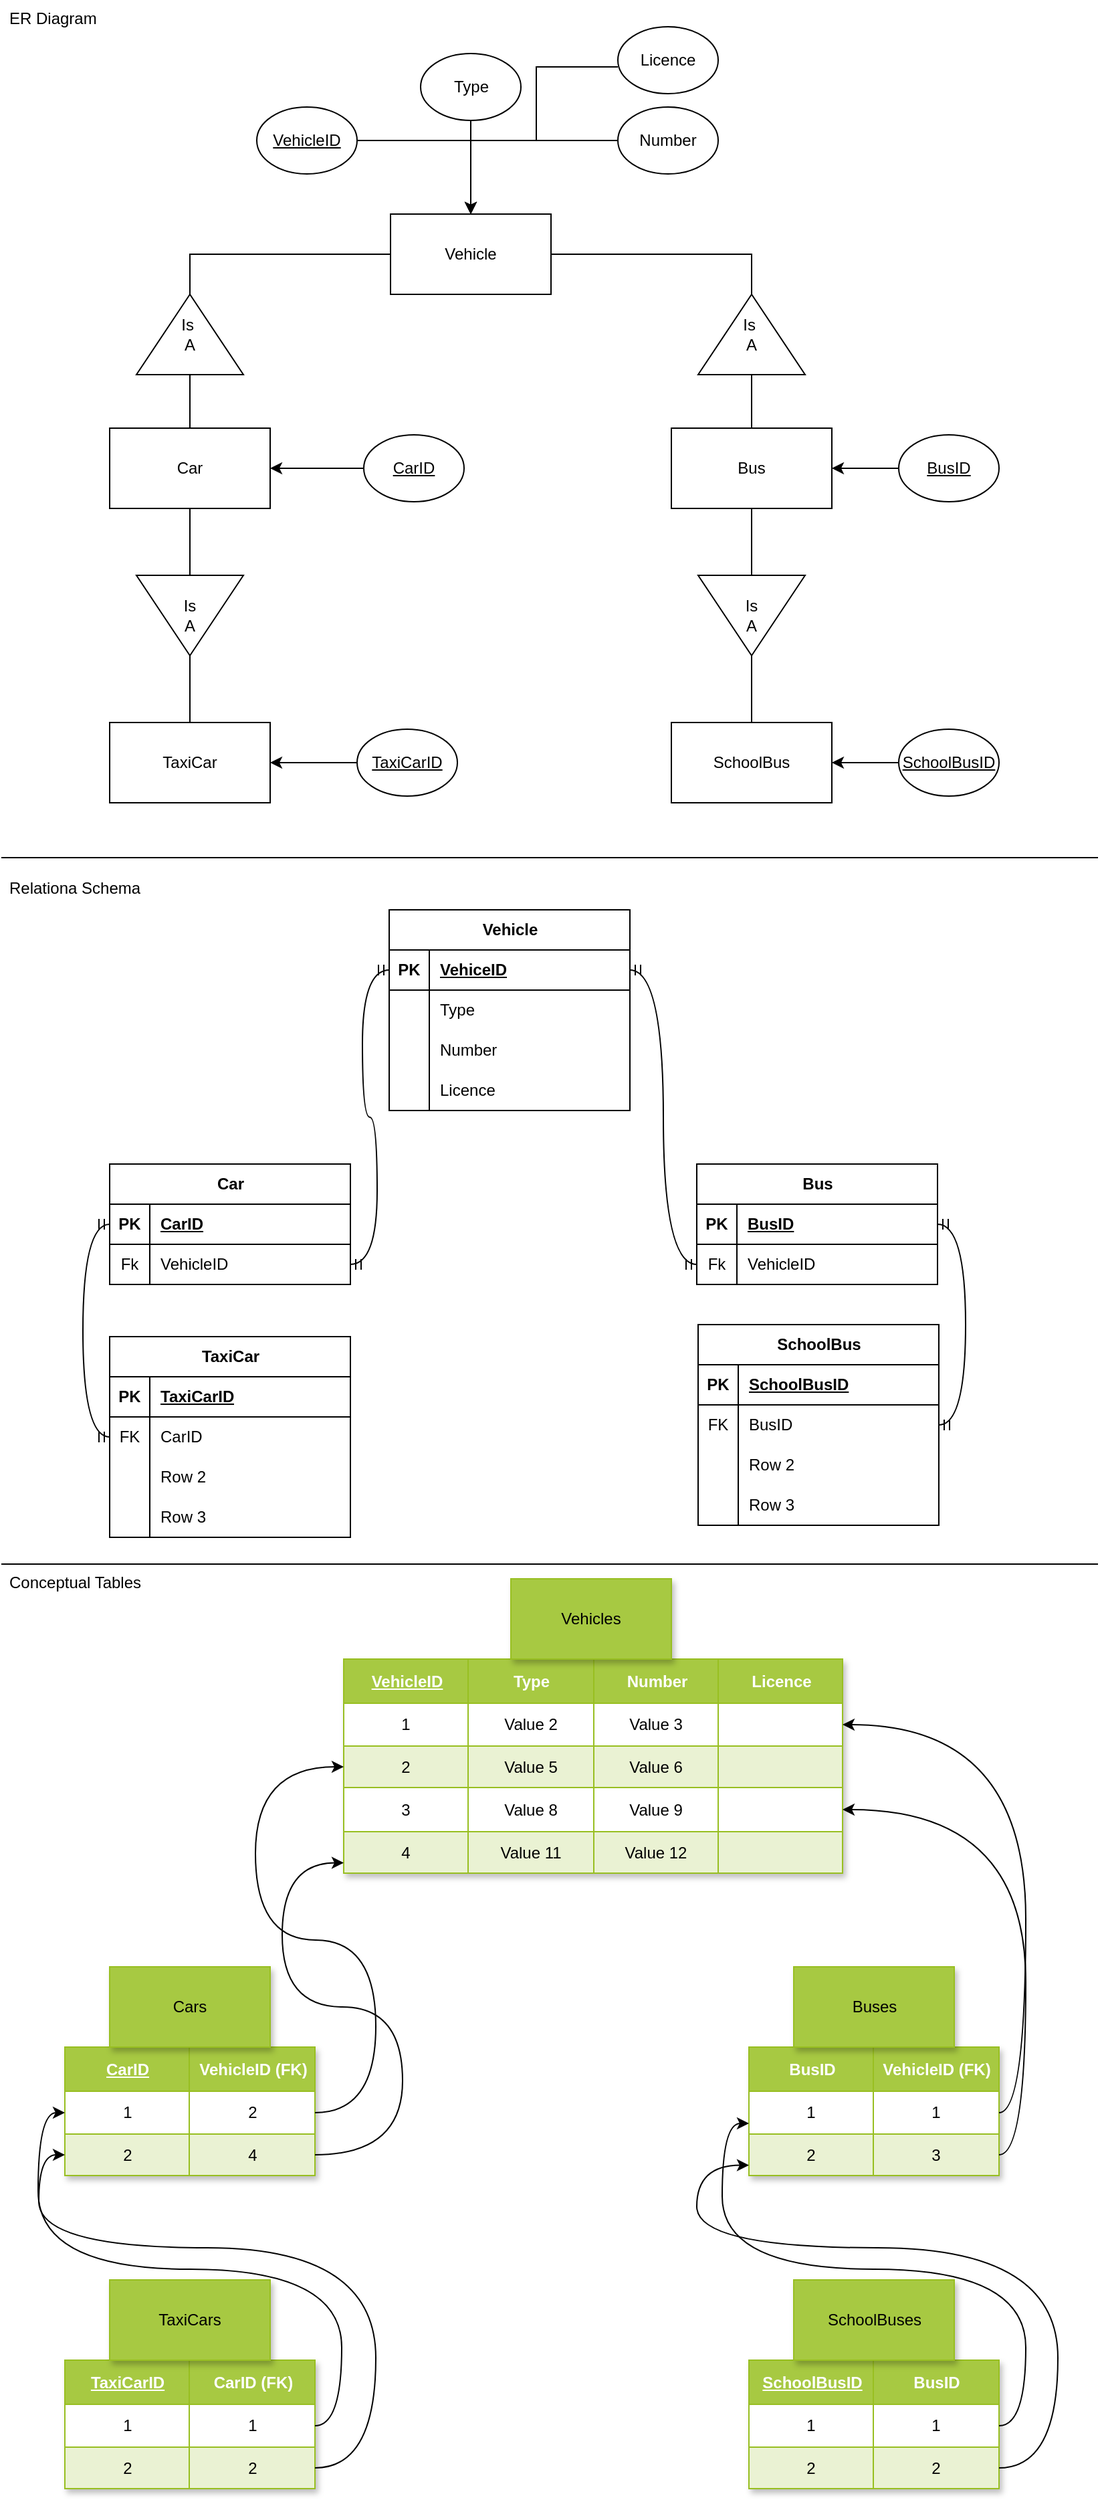 <mxfile version="24.8.0">
  <diagram name="Page-1" id="t29LPUW4Mw0HWHMckyQy">
    <mxGraphModel dx="1235" dy="671" grid="1" gridSize="10" guides="1" tooltips="1" connect="1" arrows="1" fold="1" page="1" pageScale="1" pageWidth="827" pageHeight="1169" math="0" shadow="0">
      <root>
        <mxCell id="0" />
        <mxCell id="1" parent="0" />
        <mxCell id="XnyfyDyMrzBIbEaTg-12-14" style="edgeStyle=orthogonalEdgeStyle;rounded=0;orthogonalLoop=1;jettySize=auto;html=1;entryX=1;entryY=0.5;entryDx=0;entryDy=0;endArrow=none;endFill=0;" edge="1" parent="1" source="XnyfyDyMrzBIbEaTg-12-1" target="XnyfyDyMrzBIbEaTg-12-13">
          <mxGeometry relative="1" as="geometry" />
        </mxCell>
        <mxCell id="XnyfyDyMrzBIbEaTg-12-1" value="Vehicle" style="rounded=0;whiteSpace=wrap;html=1;" vertex="1" parent="1">
          <mxGeometry x="291" y="160" width="120" height="60" as="geometry" />
        </mxCell>
        <mxCell id="XnyfyDyMrzBIbEaTg-12-28" style="edgeStyle=orthogonalEdgeStyle;rounded=0;orthogonalLoop=1;jettySize=auto;html=1;entryX=0;entryY=0.5;entryDx=0;entryDy=0;endArrow=none;endFill=0;" edge="1" parent="1" source="XnyfyDyMrzBIbEaTg-12-2" target="XnyfyDyMrzBIbEaTg-12-26">
          <mxGeometry relative="1" as="geometry" />
        </mxCell>
        <mxCell id="XnyfyDyMrzBIbEaTg-12-2" value="Car" style="rounded=0;whiteSpace=wrap;html=1;" vertex="1" parent="1">
          <mxGeometry x="81" y="320" width="120" height="60" as="geometry" />
        </mxCell>
        <mxCell id="XnyfyDyMrzBIbEaTg-12-30" style="edgeStyle=orthogonalEdgeStyle;rounded=0;orthogonalLoop=1;jettySize=auto;html=1;entryX=0;entryY=0.5;entryDx=0;entryDy=0;endArrow=none;endFill=0;" edge="1" parent="1" source="XnyfyDyMrzBIbEaTg-12-3" target="XnyfyDyMrzBIbEaTg-12-27">
          <mxGeometry relative="1" as="geometry" />
        </mxCell>
        <mxCell id="XnyfyDyMrzBIbEaTg-12-3" value="Bus" style="rounded=0;whiteSpace=wrap;html=1;" vertex="1" parent="1">
          <mxGeometry x="501" y="320" width="120" height="60" as="geometry" />
        </mxCell>
        <mxCell id="XnyfyDyMrzBIbEaTg-12-7" style="edgeStyle=orthogonalEdgeStyle;rounded=0;orthogonalLoop=1;jettySize=auto;html=1;" edge="1" parent="1" source="XnyfyDyMrzBIbEaTg-12-4">
          <mxGeometry relative="1" as="geometry">
            <mxPoint x="351" y="160" as="targetPoint" />
          </mxGeometry>
        </mxCell>
        <mxCell id="XnyfyDyMrzBIbEaTg-12-4" value="Type" style="ellipse;whiteSpace=wrap;html=1;" vertex="1" parent="1">
          <mxGeometry x="313.5" y="40" width="75" height="50" as="geometry" />
        </mxCell>
        <mxCell id="XnyfyDyMrzBIbEaTg-12-6" style="edgeStyle=orthogonalEdgeStyle;rounded=0;orthogonalLoop=1;jettySize=auto;html=1;" edge="1" parent="1" source="XnyfyDyMrzBIbEaTg-12-5" target="XnyfyDyMrzBIbEaTg-12-1">
          <mxGeometry relative="1" as="geometry" />
        </mxCell>
        <mxCell id="XnyfyDyMrzBIbEaTg-12-5" value="Number" style="ellipse;whiteSpace=wrap;html=1;" vertex="1" parent="1">
          <mxGeometry x="461" y="80" width="75" height="50" as="geometry" />
        </mxCell>
        <mxCell id="XnyfyDyMrzBIbEaTg-12-10" style="edgeStyle=orthogonalEdgeStyle;rounded=0;orthogonalLoop=1;jettySize=auto;html=1;entryX=0;entryY=0.5;entryDx=0;entryDy=0;exitX=1;exitY=0.5;exitDx=0;exitDy=0;endArrow=none;endFill=0;" edge="1" parent="1" source="XnyfyDyMrzBIbEaTg-12-8" target="XnyfyDyMrzBIbEaTg-12-1">
          <mxGeometry relative="1" as="geometry" />
        </mxCell>
        <mxCell id="XnyfyDyMrzBIbEaTg-12-11" style="edgeStyle=orthogonalEdgeStyle;rounded=0;orthogonalLoop=1;jettySize=auto;html=1;entryX=0.5;entryY=0;entryDx=0;entryDy=0;endArrow=none;endFill=0;" edge="1" parent="1" source="XnyfyDyMrzBIbEaTg-12-8" target="XnyfyDyMrzBIbEaTg-12-2">
          <mxGeometry relative="1" as="geometry" />
        </mxCell>
        <mxCell id="XnyfyDyMrzBIbEaTg-12-8" value="Is&amp;nbsp;&lt;div&gt;A&lt;/div&gt;" style="triangle;whiteSpace=wrap;html=1;direction=north;" vertex="1" parent="1">
          <mxGeometry x="101" y="220" width="80" height="60" as="geometry" />
        </mxCell>
        <mxCell id="XnyfyDyMrzBIbEaTg-12-15" style="edgeStyle=orthogonalEdgeStyle;rounded=0;orthogonalLoop=1;jettySize=auto;html=1;endArrow=none;endFill=0;" edge="1" parent="1" source="XnyfyDyMrzBIbEaTg-12-13" target="XnyfyDyMrzBIbEaTg-12-3">
          <mxGeometry relative="1" as="geometry" />
        </mxCell>
        <mxCell id="XnyfyDyMrzBIbEaTg-12-13" value="Is&amp;nbsp;&lt;div&gt;A&lt;/div&gt;" style="triangle;whiteSpace=wrap;html=1;direction=north;" vertex="1" parent="1">
          <mxGeometry x="521" y="220" width="80" height="60" as="geometry" />
        </mxCell>
        <mxCell id="XnyfyDyMrzBIbEaTg-12-19" style="edgeStyle=orthogonalEdgeStyle;rounded=0;orthogonalLoop=1;jettySize=auto;html=1;entryX=1;entryY=0.5;entryDx=0;entryDy=0;" edge="1" parent="1" source="XnyfyDyMrzBIbEaTg-12-16" target="XnyfyDyMrzBIbEaTg-12-3">
          <mxGeometry relative="1" as="geometry" />
        </mxCell>
        <mxCell id="XnyfyDyMrzBIbEaTg-12-16" value="BusID" style="ellipse;whiteSpace=wrap;html=1;fontStyle=4" vertex="1" parent="1">
          <mxGeometry x="671" y="325" width="75" height="50" as="geometry" />
        </mxCell>
        <mxCell id="XnyfyDyMrzBIbEaTg-12-18" style="edgeStyle=orthogonalEdgeStyle;rounded=0;orthogonalLoop=1;jettySize=auto;html=1;entryX=0.5;entryY=0;entryDx=0;entryDy=0;" edge="1" parent="1" source="XnyfyDyMrzBIbEaTg-12-17" target="XnyfyDyMrzBIbEaTg-12-1">
          <mxGeometry relative="1" as="geometry" />
        </mxCell>
        <mxCell id="XnyfyDyMrzBIbEaTg-12-17" value="VehicleID" style="ellipse;whiteSpace=wrap;html=1;fontStyle=4" vertex="1" parent="1">
          <mxGeometry x="191" y="80" width="75" height="50" as="geometry" />
        </mxCell>
        <mxCell id="XnyfyDyMrzBIbEaTg-12-21" style="edgeStyle=orthogonalEdgeStyle;rounded=0;orthogonalLoop=1;jettySize=auto;html=1;" edge="1" parent="1" source="XnyfyDyMrzBIbEaTg-12-20" target="XnyfyDyMrzBIbEaTg-12-2">
          <mxGeometry relative="1" as="geometry" />
        </mxCell>
        <mxCell id="XnyfyDyMrzBIbEaTg-12-20" value="CarID" style="ellipse;whiteSpace=wrap;html=1;fontStyle=4" vertex="1" parent="1">
          <mxGeometry x="271" y="325" width="75" height="50" as="geometry" />
        </mxCell>
        <mxCell id="XnyfyDyMrzBIbEaTg-12-23" value="TaxiCar" style="rounded=0;whiteSpace=wrap;html=1;" vertex="1" parent="1">
          <mxGeometry x="81" y="540" width="120" height="60" as="geometry" />
        </mxCell>
        <mxCell id="XnyfyDyMrzBIbEaTg-12-25" value="SchoolBus" style="rounded=0;whiteSpace=wrap;html=1;" vertex="1" parent="1">
          <mxGeometry x="501" y="540" width="120" height="60" as="geometry" />
        </mxCell>
        <mxCell id="XnyfyDyMrzBIbEaTg-12-29" style="edgeStyle=orthogonalEdgeStyle;rounded=0;orthogonalLoop=1;jettySize=auto;html=1;entryX=0.5;entryY=0;entryDx=0;entryDy=0;endArrow=none;endFill=0;" edge="1" parent="1" source="XnyfyDyMrzBIbEaTg-12-26" target="XnyfyDyMrzBIbEaTg-12-23">
          <mxGeometry relative="1" as="geometry" />
        </mxCell>
        <mxCell id="XnyfyDyMrzBIbEaTg-12-26" value="Is&lt;div&gt;A&lt;/div&gt;" style="triangle;whiteSpace=wrap;html=1;direction=south;" vertex="1" parent="1">
          <mxGeometry x="101" y="430" width="80" height="60" as="geometry" />
        </mxCell>
        <mxCell id="XnyfyDyMrzBIbEaTg-12-31" style="edgeStyle=orthogonalEdgeStyle;rounded=0;orthogonalLoop=1;jettySize=auto;html=1;entryX=0.5;entryY=0;entryDx=0;entryDy=0;endArrow=none;endFill=0;" edge="1" parent="1" source="XnyfyDyMrzBIbEaTg-12-27" target="XnyfyDyMrzBIbEaTg-12-25">
          <mxGeometry relative="1" as="geometry" />
        </mxCell>
        <mxCell id="XnyfyDyMrzBIbEaTg-12-27" value="Is&lt;div&gt;A&lt;/div&gt;" style="triangle;whiteSpace=wrap;html=1;direction=south;" vertex="1" parent="1">
          <mxGeometry x="521" y="430" width="80" height="60" as="geometry" />
        </mxCell>
        <mxCell id="XnyfyDyMrzBIbEaTg-12-34" style="edgeStyle=orthogonalEdgeStyle;rounded=0;orthogonalLoop=1;jettySize=auto;html=1;" edge="1" parent="1" source="XnyfyDyMrzBIbEaTg-12-32" target="XnyfyDyMrzBIbEaTg-12-23">
          <mxGeometry relative="1" as="geometry" />
        </mxCell>
        <mxCell id="XnyfyDyMrzBIbEaTg-12-32" value="TaxiCarID" style="ellipse;whiteSpace=wrap;html=1;fontStyle=4" vertex="1" parent="1">
          <mxGeometry x="266" y="545" width="75" height="50" as="geometry" />
        </mxCell>
        <mxCell id="XnyfyDyMrzBIbEaTg-12-35" style="edgeStyle=orthogonalEdgeStyle;rounded=0;orthogonalLoop=1;jettySize=auto;html=1;entryX=1;entryY=0.5;entryDx=0;entryDy=0;" edge="1" parent="1" source="XnyfyDyMrzBIbEaTg-12-33" target="XnyfyDyMrzBIbEaTg-12-25">
          <mxGeometry relative="1" as="geometry" />
        </mxCell>
        <mxCell id="XnyfyDyMrzBIbEaTg-12-33" value="SchoolBusID" style="ellipse;whiteSpace=wrap;html=1;fontStyle=4" vertex="1" parent="1">
          <mxGeometry x="671" y="545" width="75" height="50" as="geometry" />
        </mxCell>
        <mxCell id="XnyfyDyMrzBIbEaTg-12-36" value="Vehicle" style="shape=table;startSize=30;container=1;collapsible=1;childLayout=tableLayout;fixedRows=1;rowLines=0;fontStyle=1;align=center;resizeLast=1;html=1;" vertex="1" parent="1">
          <mxGeometry x="290" y="680" width="180" height="150" as="geometry" />
        </mxCell>
        <mxCell id="XnyfyDyMrzBIbEaTg-12-37" value="" style="shape=tableRow;horizontal=0;startSize=0;swimlaneHead=0;swimlaneBody=0;fillColor=none;collapsible=0;dropTarget=0;points=[[0,0.5],[1,0.5]];portConstraint=eastwest;top=0;left=0;right=0;bottom=1;" vertex="1" parent="XnyfyDyMrzBIbEaTg-12-36">
          <mxGeometry y="30" width="180" height="30" as="geometry" />
        </mxCell>
        <mxCell id="XnyfyDyMrzBIbEaTg-12-38" value="PK" style="shape=partialRectangle;connectable=0;fillColor=none;top=0;left=0;bottom=0;right=0;fontStyle=1;overflow=hidden;whiteSpace=wrap;html=1;" vertex="1" parent="XnyfyDyMrzBIbEaTg-12-37">
          <mxGeometry width="30" height="30" as="geometry">
            <mxRectangle width="30" height="30" as="alternateBounds" />
          </mxGeometry>
        </mxCell>
        <mxCell id="XnyfyDyMrzBIbEaTg-12-39" value="VehiceID" style="shape=partialRectangle;connectable=0;fillColor=none;top=0;left=0;bottom=0;right=0;align=left;spacingLeft=6;fontStyle=5;overflow=hidden;whiteSpace=wrap;html=1;" vertex="1" parent="XnyfyDyMrzBIbEaTg-12-37">
          <mxGeometry x="30" width="150" height="30" as="geometry">
            <mxRectangle width="150" height="30" as="alternateBounds" />
          </mxGeometry>
        </mxCell>
        <mxCell id="XnyfyDyMrzBIbEaTg-12-40" value="" style="shape=tableRow;horizontal=0;startSize=0;swimlaneHead=0;swimlaneBody=0;fillColor=none;collapsible=0;dropTarget=0;points=[[0,0.5],[1,0.5]];portConstraint=eastwest;top=0;left=0;right=0;bottom=0;" vertex="1" parent="XnyfyDyMrzBIbEaTg-12-36">
          <mxGeometry y="60" width="180" height="30" as="geometry" />
        </mxCell>
        <mxCell id="XnyfyDyMrzBIbEaTg-12-41" value="" style="shape=partialRectangle;connectable=0;fillColor=none;top=0;left=0;bottom=0;right=0;editable=1;overflow=hidden;whiteSpace=wrap;html=1;" vertex="1" parent="XnyfyDyMrzBIbEaTg-12-40">
          <mxGeometry width="30" height="30" as="geometry">
            <mxRectangle width="30" height="30" as="alternateBounds" />
          </mxGeometry>
        </mxCell>
        <mxCell id="XnyfyDyMrzBIbEaTg-12-42" value="Type" style="shape=partialRectangle;connectable=0;fillColor=none;top=0;left=0;bottom=0;right=0;align=left;spacingLeft=6;overflow=hidden;whiteSpace=wrap;html=1;" vertex="1" parent="XnyfyDyMrzBIbEaTg-12-40">
          <mxGeometry x="30" width="150" height="30" as="geometry">
            <mxRectangle width="150" height="30" as="alternateBounds" />
          </mxGeometry>
        </mxCell>
        <mxCell id="XnyfyDyMrzBIbEaTg-12-43" value="" style="shape=tableRow;horizontal=0;startSize=0;swimlaneHead=0;swimlaneBody=0;fillColor=none;collapsible=0;dropTarget=0;points=[[0,0.5],[1,0.5]];portConstraint=eastwest;top=0;left=0;right=0;bottom=0;" vertex="1" parent="XnyfyDyMrzBIbEaTg-12-36">
          <mxGeometry y="90" width="180" height="30" as="geometry" />
        </mxCell>
        <mxCell id="XnyfyDyMrzBIbEaTg-12-44" value="" style="shape=partialRectangle;connectable=0;fillColor=none;top=0;left=0;bottom=0;right=0;editable=1;overflow=hidden;whiteSpace=wrap;html=1;" vertex="1" parent="XnyfyDyMrzBIbEaTg-12-43">
          <mxGeometry width="30" height="30" as="geometry">
            <mxRectangle width="30" height="30" as="alternateBounds" />
          </mxGeometry>
        </mxCell>
        <mxCell id="XnyfyDyMrzBIbEaTg-12-45" value="Number" style="shape=partialRectangle;connectable=0;fillColor=none;top=0;left=0;bottom=0;right=0;align=left;spacingLeft=6;overflow=hidden;whiteSpace=wrap;html=1;" vertex="1" parent="XnyfyDyMrzBIbEaTg-12-43">
          <mxGeometry x="30" width="150" height="30" as="geometry">
            <mxRectangle width="150" height="30" as="alternateBounds" />
          </mxGeometry>
        </mxCell>
        <mxCell id="XnyfyDyMrzBIbEaTg-12-46" value="" style="shape=tableRow;horizontal=0;startSize=0;swimlaneHead=0;swimlaneBody=0;fillColor=none;collapsible=0;dropTarget=0;points=[[0,0.5],[1,0.5]];portConstraint=eastwest;top=0;left=0;right=0;bottom=0;" vertex="1" parent="XnyfyDyMrzBIbEaTg-12-36">
          <mxGeometry y="120" width="180" height="30" as="geometry" />
        </mxCell>
        <mxCell id="XnyfyDyMrzBIbEaTg-12-47" value="" style="shape=partialRectangle;connectable=0;fillColor=none;top=0;left=0;bottom=0;right=0;editable=1;overflow=hidden;whiteSpace=wrap;html=1;" vertex="1" parent="XnyfyDyMrzBIbEaTg-12-46">
          <mxGeometry width="30" height="30" as="geometry">
            <mxRectangle width="30" height="30" as="alternateBounds" />
          </mxGeometry>
        </mxCell>
        <mxCell id="XnyfyDyMrzBIbEaTg-12-48" value="Licence&amp;nbsp;" style="shape=partialRectangle;connectable=0;fillColor=none;top=0;left=0;bottom=0;right=0;align=left;spacingLeft=6;overflow=hidden;whiteSpace=wrap;html=1;" vertex="1" parent="XnyfyDyMrzBIbEaTg-12-46">
          <mxGeometry x="30" width="150" height="30" as="geometry">
            <mxRectangle width="150" height="30" as="alternateBounds" />
          </mxGeometry>
        </mxCell>
        <mxCell id="XnyfyDyMrzBIbEaTg-12-49" value="" style="line;strokeWidth=1;rotatable=0;dashed=0;labelPosition=right;align=left;verticalAlign=middle;spacingTop=0;spacingLeft=6;points=[];portConstraint=eastwest;" vertex="1" parent="1">
          <mxGeometry y="636" width="820" height="10" as="geometry" />
        </mxCell>
        <mxCell id="XnyfyDyMrzBIbEaTg-12-51" value="Relationa Schema" style="text;strokeColor=none;fillColor=none;spacingLeft=4;spacingRight=4;overflow=hidden;rotatable=0;points=[[0,0.5],[1,0.5]];portConstraint=eastwest;fontSize=12;whiteSpace=wrap;html=1;" vertex="1" parent="1">
          <mxGeometry y="650" width="150" height="30" as="geometry" />
        </mxCell>
        <mxCell id="XnyfyDyMrzBIbEaTg-12-52" value="ER Diagram" style="text;strokeColor=none;fillColor=none;spacingLeft=4;spacingRight=4;overflow=hidden;rotatable=0;points=[[0,0.5],[1,0.5]];portConstraint=eastwest;fontSize=12;whiteSpace=wrap;html=1;" vertex="1" parent="1">
          <mxGeometry width="150" height="30" as="geometry" />
        </mxCell>
        <mxCell id="XnyfyDyMrzBIbEaTg-12-54" style="edgeStyle=orthogonalEdgeStyle;rounded=0;orthogonalLoop=1;jettySize=auto;html=1;" edge="1" parent="1" target="XnyfyDyMrzBIbEaTg-12-1">
          <mxGeometry relative="1" as="geometry">
            <mxPoint x="461" y="50" as="sourcePoint" />
            <mxPoint x="351" y="165" as="targetPoint" />
            <Array as="points">
              <mxPoint x="400" y="50" />
              <mxPoint x="400" y="105" />
              <mxPoint x="351" y="105" />
            </Array>
          </mxGeometry>
        </mxCell>
        <mxCell id="XnyfyDyMrzBIbEaTg-12-53" value="Licence" style="ellipse;whiteSpace=wrap;html=1;" vertex="1" parent="1">
          <mxGeometry x="461" y="20" width="75" height="50" as="geometry" />
        </mxCell>
        <mxCell id="XnyfyDyMrzBIbEaTg-12-55" value="Car" style="shape=table;startSize=30;container=1;collapsible=1;childLayout=tableLayout;fixedRows=1;rowLines=0;fontStyle=1;align=center;resizeLast=1;html=1;" vertex="1" parent="1">
          <mxGeometry x="81" y="870" width="180" height="90" as="geometry" />
        </mxCell>
        <mxCell id="XnyfyDyMrzBIbEaTg-12-56" value="" style="shape=tableRow;horizontal=0;startSize=0;swimlaneHead=0;swimlaneBody=0;fillColor=none;collapsible=0;dropTarget=0;points=[[0,0.5],[1,0.5]];portConstraint=eastwest;top=0;left=0;right=0;bottom=1;" vertex="1" parent="XnyfyDyMrzBIbEaTg-12-55">
          <mxGeometry y="30" width="180" height="30" as="geometry" />
        </mxCell>
        <mxCell id="XnyfyDyMrzBIbEaTg-12-57" value="PK" style="shape=partialRectangle;connectable=0;fillColor=none;top=0;left=0;bottom=0;right=0;fontStyle=1;overflow=hidden;whiteSpace=wrap;html=1;" vertex="1" parent="XnyfyDyMrzBIbEaTg-12-56">
          <mxGeometry width="30" height="30" as="geometry">
            <mxRectangle width="30" height="30" as="alternateBounds" />
          </mxGeometry>
        </mxCell>
        <mxCell id="XnyfyDyMrzBIbEaTg-12-58" value="CarID" style="shape=partialRectangle;connectable=0;fillColor=none;top=0;left=0;bottom=0;right=0;align=left;spacingLeft=6;fontStyle=5;overflow=hidden;whiteSpace=wrap;html=1;" vertex="1" parent="XnyfyDyMrzBIbEaTg-12-56">
          <mxGeometry x="30" width="150" height="30" as="geometry">
            <mxRectangle width="150" height="30" as="alternateBounds" />
          </mxGeometry>
        </mxCell>
        <mxCell id="XnyfyDyMrzBIbEaTg-12-59" value="" style="shape=tableRow;horizontal=0;startSize=0;swimlaneHead=0;swimlaneBody=0;fillColor=none;collapsible=0;dropTarget=0;points=[[0,0.5],[1,0.5]];portConstraint=eastwest;top=0;left=0;right=0;bottom=0;" vertex="1" parent="XnyfyDyMrzBIbEaTg-12-55">
          <mxGeometry y="60" width="180" height="30" as="geometry" />
        </mxCell>
        <mxCell id="XnyfyDyMrzBIbEaTg-12-60" value="Fk" style="shape=partialRectangle;connectable=0;fillColor=none;top=0;left=0;bottom=0;right=0;editable=1;overflow=hidden;whiteSpace=wrap;html=1;" vertex="1" parent="XnyfyDyMrzBIbEaTg-12-59">
          <mxGeometry width="30" height="30" as="geometry">
            <mxRectangle width="30" height="30" as="alternateBounds" />
          </mxGeometry>
        </mxCell>
        <mxCell id="XnyfyDyMrzBIbEaTg-12-61" value="VehicleID" style="shape=partialRectangle;connectable=0;fillColor=none;top=0;left=0;bottom=0;right=0;align=left;spacingLeft=6;overflow=hidden;whiteSpace=wrap;html=1;" vertex="1" parent="XnyfyDyMrzBIbEaTg-12-59">
          <mxGeometry x="30" width="150" height="30" as="geometry">
            <mxRectangle width="150" height="30" as="alternateBounds" />
          </mxGeometry>
        </mxCell>
        <mxCell id="XnyfyDyMrzBIbEaTg-12-68" value="Bus" style="shape=table;startSize=30;container=1;collapsible=1;childLayout=tableLayout;fixedRows=1;rowLines=0;fontStyle=1;align=center;resizeLast=1;html=1;" vertex="1" parent="1">
          <mxGeometry x="520" y="870" width="180" height="90" as="geometry" />
        </mxCell>
        <mxCell id="XnyfyDyMrzBIbEaTg-12-69" value="" style="shape=tableRow;horizontal=0;startSize=0;swimlaneHead=0;swimlaneBody=0;fillColor=none;collapsible=0;dropTarget=0;points=[[0,0.5],[1,0.5]];portConstraint=eastwest;top=0;left=0;right=0;bottom=1;" vertex="1" parent="XnyfyDyMrzBIbEaTg-12-68">
          <mxGeometry y="30" width="180" height="30" as="geometry" />
        </mxCell>
        <mxCell id="XnyfyDyMrzBIbEaTg-12-70" value="PK" style="shape=partialRectangle;connectable=0;fillColor=none;top=0;left=0;bottom=0;right=0;fontStyle=1;overflow=hidden;whiteSpace=wrap;html=1;" vertex="1" parent="XnyfyDyMrzBIbEaTg-12-69">
          <mxGeometry width="30" height="30" as="geometry">
            <mxRectangle width="30" height="30" as="alternateBounds" />
          </mxGeometry>
        </mxCell>
        <mxCell id="XnyfyDyMrzBIbEaTg-12-71" value="BusID" style="shape=partialRectangle;connectable=0;fillColor=none;top=0;left=0;bottom=0;right=0;align=left;spacingLeft=6;fontStyle=5;overflow=hidden;whiteSpace=wrap;html=1;" vertex="1" parent="XnyfyDyMrzBIbEaTg-12-69">
          <mxGeometry x="30" width="150" height="30" as="geometry">
            <mxRectangle width="150" height="30" as="alternateBounds" />
          </mxGeometry>
        </mxCell>
        <mxCell id="XnyfyDyMrzBIbEaTg-12-72" value="" style="shape=tableRow;horizontal=0;startSize=0;swimlaneHead=0;swimlaneBody=0;fillColor=none;collapsible=0;dropTarget=0;points=[[0,0.5],[1,0.5]];portConstraint=eastwest;top=0;left=0;right=0;bottom=0;" vertex="1" parent="XnyfyDyMrzBIbEaTg-12-68">
          <mxGeometry y="60" width="180" height="30" as="geometry" />
        </mxCell>
        <mxCell id="XnyfyDyMrzBIbEaTg-12-73" value="Fk" style="shape=partialRectangle;connectable=0;fillColor=none;top=0;left=0;bottom=0;right=0;editable=1;overflow=hidden;whiteSpace=wrap;html=1;" vertex="1" parent="XnyfyDyMrzBIbEaTg-12-72">
          <mxGeometry width="30" height="30" as="geometry">
            <mxRectangle width="30" height="30" as="alternateBounds" />
          </mxGeometry>
        </mxCell>
        <mxCell id="XnyfyDyMrzBIbEaTg-12-74" value="VehicleID" style="shape=partialRectangle;connectable=0;fillColor=none;top=0;left=0;bottom=0;right=0;align=left;spacingLeft=6;overflow=hidden;whiteSpace=wrap;html=1;" vertex="1" parent="XnyfyDyMrzBIbEaTg-12-72">
          <mxGeometry x="30" width="150" height="30" as="geometry">
            <mxRectangle width="150" height="30" as="alternateBounds" />
          </mxGeometry>
        </mxCell>
        <mxCell id="XnyfyDyMrzBIbEaTg-12-81" value="TaxiCar" style="shape=table;startSize=30;container=1;collapsible=1;childLayout=tableLayout;fixedRows=1;rowLines=0;fontStyle=1;align=center;resizeLast=1;html=1;" vertex="1" parent="1">
          <mxGeometry x="81" y="999" width="180" height="150" as="geometry" />
        </mxCell>
        <mxCell id="XnyfyDyMrzBIbEaTg-12-82" value="" style="shape=tableRow;horizontal=0;startSize=0;swimlaneHead=0;swimlaneBody=0;fillColor=none;collapsible=0;dropTarget=0;points=[[0,0.5],[1,0.5]];portConstraint=eastwest;top=0;left=0;right=0;bottom=1;" vertex="1" parent="XnyfyDyMrzBIbEaTg-12-81">
          <mxGeometry y="30" width="180" height="30" as="geometry" />
        </mxCell>
        <mxCell id="XnyfyDyMrzBIbEaTg-12-83" value="PK" style="shape=partialRectangle;connectable=0;fillColor=none;top=0;left=0;bottom=0;right=0;fontStyle=1;overflow=hidden;whiteSpace=wrap;html=1;" vertex="1" parent="XnyfyDyMrzBIbEaTg-12-82">
          <mxGeometry width="30" height="30" as="geometry">
            <mxRectangle width="30" height="30" as="alternateBounds" />
          </mxGeometry>
        </mxCell>
        <mxCell id="XnyfyDyMrzBIbEaTg-12-84" value="TaxiCarID" style="shape=partialRectangle;connectable=0;fillColor=none;top=0;left=0;bottom=0;right=0;align=left;spacingLeft=6;fontStyle=5;overflow=hidden;whiteSpace=wrap;html=1;" vertex="1" parent="XnyfyDyMrzBIbEaTg-12-82">
          <mxGeometry x="30" width="150" height="30" as="geometry">
            <mxRectangle width="150" height="30" as="alternateBounds" />
          </mxGeometry>
        </mxCell>
        <mxCell id="XnyfyDyMrzBIbEaTg-12-85" value="" style="shape=tableRow;horizontal=0;startSize=0;swimlaneHead=0;swimlaneBody=0;fillColor=none;collapsible=0;dropTarget=0;points=[[0,0.5],[1,0.5]];portConstraint=eastwest;top=0;left=0;right=0;bottom=0;" vertex="1" parent="XnyfyDyMrzBIbEaTg-12-81">
          <mxGeometry y="60" width="180" height="30" as="geometry" />
        </mxCell>
        <mxCell id="XnyfyDyMrzBIbEaTg-12-86" value="FK" style="shape=partialRectangle;connectable=0;fillColor=none;top=0;left=0;bottom=0;right=0;editable=1;overflow=hidden;whiteSpace=wrap;html=1;" vertex="1" parent="XnyfyDyMrzBIbEaTg-12-85">
          <mxGeometry width="30" height="30" as="geometry">
            <mxRectangle width="30" height="30" as="alternateBounds" />
          </mxGeometry>
        </mxCell>
        <mxCell id="XnyfyDyMrzBIbEaTg-12-87" value="CarID" style="shape=partialRectangle;connectable=0;fillColor=none;top=0;left=0;bottom=0;right=0;align=left;spacingLeft=6;overflow=hidden;whiteSpace=wrap;html=1;" vertex="1" parent="XnyfyDyMrzBIbEaTg-12-85">
          <mxGeometry x="30" width="150" height="30" as="geometry">
            <mxRectangle width="150" height="30" as="alternateBounds" />
          </mxGeometry>
        </mxCell>
        <mxCell id="XnyfyDyMrzBIbEaTg-12-88" value="" style="shape=tableRow;horizontal=0;startSize=0;swimlaneHead=0;swimlaneBody=0;fillColor=none;collapsible=0;dropTarget=0;points=[[0,0.5],[1,0.5]];portConstraint=eastwest;top=0;left=0;right=0;bottom=0;" vertex="1" parent="XnyfyDyMrzBIbEaTg-12-81">
          <mxGeometry y="90" width="180" height="30" as="geometry" />
        </mxCell>
        <mxCell id="XnyfyDyMrzBIbEaTg-12-89" value="" style="shape=partialRectangle;connectable=0;fillColor=none;top=0;left=0;bottom=0;right=0;editable=1;overflow=hidden;whiteSpace=wrap;html=1;" vertex="1" parent="XnyfyDyMrzBIbEaTg-12-88">
          <mxGeometry width="30" height="30" as="geometry">
            <mxRectangle width="30" height="30" as="alternateBounds" />
          </mxGeometry>
        </mxCell>
        <mxCell id="XnyfyDyMrzBIbEaTg-12-90" value="Row 2" style="shape=partialRectangle;connectable=0;fillColor=none;top=0;left=0;bottom=0;right=0;align=left;spacingLeft=6;overflow=hidden;whiteSpace=wrap;html=1;" vertex="1" parent="XnyfyDyMrzBIbEaTg-12-88">
          <mxGeometry x="30" width="150" height="30" as="geometry">
            <mxRectangle width="150" height="30" as="alternateBounds" />
          </mxGeometry>
        </mxCell>
        <mxCell id="XnyfyDyMrzBIbEaTg-12-91" value="" style="shape=tableRow;horizontal=0;startSize=0;swimlaneHead=0;swimlaneBody=0;fillColor=none;collapsible=0;dropTarget=0;points=[[0,0.5],[1,0.5]];portConstraint=eastwest;top=0;left=0;right=0;bottom=0;" vertex="1" parent="XnyfyDyMrzBIbEaTg-12-81">
          <mxGeometry y="120" width="180" height="30" as="geometry" />
        </mxCell>
        <mxCell id="XnyfyDyMrzBIbEaTg-12-92" value="" style="shape=partialRectangle;connectable=0;fillColor=none;top=0;left=0;bottom=0;right=0;editable=1;overflow=hidden;whiteSpace=wrap;html=1;" vertex="1" parent="XnyfyDyMrzBIbEaTg-12-91">
          <mxGeometry width="30" height="30" as="geometry">
            <mxRectangle width="30" height="30" as="alternateBounds" />
          </mxGeometry>
        </mxCell>
        <mxCell id="XnyfyDyMrzBIbEaTg-12-93" value="Row 3" style="shape=partialRectangle;connectable=0;fillColor=none;top=0;left=0;bottom=0;right=0;align=left;spacingLeft=6;overflow=hidden;whiteSpace=wrap;html=1;" vertex="1" parent="XnyfyDyMrzBIbEaTg-12-91">
          <mxGeometry x="30" width="150" height="30" as="geometry">
            <mxRectangle width="150" height="30" as="alternateBounds" />
          </mxGeometry>
        </mxCell>
        <mxCell id="XnyfyDyMrzBIbEaTg-12-94" value="SchoolBus" style="shape=table;startSize=30;container=1;collapsible=1;childLayout=tableLayout;fixedRows=1;rowLines=0;fontStyle=1;align=center;resizeLast=1;html=1;" vertex="1" parent="1">
          <mxGeometry x="521" y="990" width="180" height="150" as="geometry" />
        </mxCell>
        <mxCell id="XnyfyDyMrzBIbEaTg-12-95" value="" style="shape=tableRow;horizontal=0;startSize=0;swimlaneHead=0;swimlaneBody=0;fillColor=none;collapsible=0;dropTarget=0;points=[[0,0.5],[1,0.5]];portConstraint=eastwest;top=0;left=0;right=0;bottom=1;" vertex="1" parent="XnyfyDyMrzBIbEaTg-12-94">
          <mxGeometry y="30" width="180" height="30" as="geometry" />
        </mxCell>
        <mxCell id="XnyfyDyMrzBIbEaTg-12-96" value="PK" style="shape=partialRectangle;connectable=0;fillColor=none;top=0;left=0;bottom=0;right=0;fontStyle=1;overflow=hidden;whiteSpace=wrap;html=1;" vertex="1" parent="XnyfyDyMrzBIbEaTg-12-95">
          <mxGeometry width="30" height="30" as="geometry">
            <mxRectangle width="30" height="30" as="alternateBounds" />
          </mxGeometry>
        </mxCell>
        <mxCell id="XnyfyDyMrzBIbEaTg-12-97" value="SchoolBusID" style="shape=partialRectangle;connectable=0;fillColor=none;top=0;left=0;bottom=0;right=0;align=left;spacingLeft=6;fontStyle=5;overflow=hidden;whiteSpace=wrap;html=1;" vertex="1" parent="XnyfyDyMrzBIbEaTg-12-95">
          <mxGeometry x="30" width="150" height="30" as="geometry">
            <mxRectangle width="150" height="30" as="alternateBounds" />
          </mxGeometry>
        </mxCell>
        <mxCell id="XnyfyDyMrzBIbEaTg-12-98" value="" style="shape=tableRow;horizontal=0;startSize=0;swimlaneHead=0;swimlaneBody=0;fillColor=none;collapsible=0;dropTarget=0;points=[[0,0.5],[1,0.5]];portConstraint=eastwest;top=0;left=0;right=0;bottom=0;" vertex="1" parent="XnyfyDyMrzBIbEaTg-12-94">
          <mxGeometry y="60" width="180" height="30" as="geometry" />
        </mxCell>
        <mxCell id="XnyfyDyMrzBIbEaTg-12-99" value="FK" style="shape=partialRectangle;connectable=0;fillColor=none;top=0;left=0;bottom=0;right=0;editable=1;overflow=hidden;whiteSpace=wrap;html=1;" vertex="1" parent="XnyfyDyMrzBIbEaTg-12-98">
          <mxGeometry width="30" height="30" as="geometry">
            <mxRectangle width="30" height="30" as="alternateBounds" />
          </mxGeometry>
        </mxCell>
        <mxCell id="XnyfyDyMrzBIbEaTg-12-100" value="BusID" style="shape=partialRectangle;connectable=0;fillColor=none;top=0;left=0;bottom=0;right=0;align=left;spacingLeft=6;overflow=hidden;whiteSpace=wrap;html=1;" vertex="1" parent="XnyfyDyMrzBIbEaTg-12-98">
          <mxGeometry x="30" width="150" height="30" as="geometry">
            <mxRectangle width="150" height="30" as="alternateBounds" />
          </mxGeometry>
        </mxCell>
        <mxCell id="XnyfyDyMrzBIbEaTg-12-101" value="" style="shape=tableRow;horizontal=0;startSize=0;swimlaneHead=0;swimlaneBody=0;fillColor=none;collapsible=0;dropTarget=0;points=[[0,0.5],[1,0.5]];portConstraint=eastwest;top=0;left=0;right=0;bottom=0;" vertex="1" parent="XnyfyDyMrzBIbEaTg-12-94">
          <mxGeometry y="90" width="180" height="30" as="geometry" />
        </mxCell>
        <mxCell id="XnyfyDyMrzBIbEaTg-12-102" value="" style="shape=partialRectangle;connectable=0;fillColor=none;top=0;left=0;bottom=0;right=0;editable=1;overflow=hidden;whiteSpace=wrap;html=1;" vertex="1" parent="XnyfyDyMrzBIbEaTg-12-101">
          <mxGeometry width="30" height="30" as="geometry">
            <mxRectangle width="30" height="30" as="alternateBounds" />
          </mxGeometry>
        </mxCell>
        <mxCell id="XnyfyDyMrzBIbEaTg-12-103" value="Row 2" style="shape=partialRectangle;connectable=0;fillColor=none;top=0;left=0;bottom=0;right=0;align=left;spacingLeft=6;overflow=hidden;whiteSpace=wrap;html=1;" vertex="1" parent="XnyfyDyMrzBIbEaTg-12-101">
          <mxGeometry x="30" width="150" height="30" as="geometry">
            <mxRectangle width="150" height="30" as="alternateBounds" />
          </mxGeometry>
        </mxCell>
        <mxCell id="XnyfyDyMrzBIbEaTg-12-104" value="" style="shape=tableRow;horizontal=0;startSize=0;swimlaneHead=0;swimlaneBody=0;fillColor=none;collapsible=0;dropTarget=0;points=[[0,0.5],[1,0.5]];portConstraint=eastwest;top=0;left=0;right=0;bottom=0;" vertex="1" parent="XnyfyDyMrzBIbEaTg-12-94">
          <mxGeometry y="120" width="180" height="30" as="geometry" />
        </mxCell>
        <mxCell id="XnyfyDyMrzBIbEaTg-12-105" value="" style="shape=partialRectangle;connectable=0;fillColor=none;top=0;left=0;bottom=0;right=0;editable=1;overflow=hidden;whiteSpace=wrap;html=1;" vertex="1" parent="XnyfyDyMrzBIbEaTg-12-104">
          <mxGeometry width="30" height="30" as="geometry">
            <mxRectangle width="30" height="30" as="alternateBounds" />
          </mxGeometry>
        </mxCell>
        <mxCell id="XnyfyDyMrzBIbEaTg-12-106" value="Row 3" style="shape=partialRectangle;connectable=0;fillColor=none;top=0;left=0;bottom=0;right=0;align=left;spacingLeft=6;overflow=hidden;whiteSpace=wrap;html=1;" vertex="1" parent="XnyfyDyMrzBIbEaTg-12-104">
          <mxGeometry x="30" width="150" height="30" as="geometry">
            <mxRectangle width="150" height="30" as="alternateBounds" />
          </mxGeometry>
        </mxCell>
        <mxCell id="XnyfyDyMrzBIbEaTg-12-108" style="edgeStyle=orthogonalEdgeStyle;rounded=0;orthogonalLoop=1;jettySize=auto;html=1;entryX=0;entryY=0.5;entryDx=0;entryDy=0;endArrow=ERmandOne;endFill=0;startArrow=ERmandOne;startFill=0;curved=1;" edge="1" parent="1" source="XnyfyDyMrzBIbEaTg-12-59" target="XnyfyDyMrzBIbEaTg-12-37">
          <mxGeometry relative="1" as="geometry">
            <Array as="points">
              <mxPoint x="281" y="945" />
              <mxPoint x="281" y="835" />
              <mxPoint x="270" y="835" />
              <mxPoint x="270" y="725" />
            </Array>
          </mxGeometry>
        </mxCell>
        <mxCell id="XnyfyDyMrzBIbEaTg-12-109" style="edgeStyle=orthogonalEdgeStyle;rounded=0;orthogonalLoop=1;jettySize=auto;html=1;entryX=1;entryY=0.5;entryDx=0;entryDy=0;endArrow=ERmandOne;endFill=0;startArrow=ERmandOne;startFill=0;curved=1;" edge="1" parent="1" source="XnyfyDyMrzBIbEaTg-12-72" target="XnyfyDyMrzBIbEaTg-12-37">
          <mxGeometry relative="1" as="geometry" />
        </mxCell>
        <mxCell id="XnyfyDyMrzBIbEaTg-12-111" style="edgeStyle=orthogonalEdgeStyle;rounded=0;orthogonalLoop=1;jettySize=auto;html=1;entryX=1;entryY=0.5;entryDx=0;entryDy=0;exitX=1;exitY=0.5;exitDx=0;exitDy=0;endArrow=ERmandOne;endFill=0;startArrow=ERmandOne;startFill=0;curved=1;" edge="1" parent="1" source="XnyfyDyMrzBIbEaTg-12-98" target="XnyfyDyMrzBIbEaTg-12-69">
          <mxGeometry relative="1" as="geometry" />
        </mxCell>
        <mxCell id="XnyfyDyMrzBIbEaTg-12-112" style="edgeStyle=orthogonalEdgeStyle;rounded=0;orthogonalLoop=1;jettySize=auto;html=1;entryX=0;entryY=0.5;entryDx=0;entryDy=0;endArrow=ERmandOne;endFill=0;startArrow=ERmandOne;startFill=0;curved=1;" edge="1" parent="1" source="XnyfyDyMrzBIbEaTg-12-85" target="XnyfyDyMrzBIbEaTg-12-56">
          <mxGeometry relative="1" as="geometry" />
        </mxCell>
        <mxCell id="XnyfyDyMrzBIbEaTg-12-137" value="" style="edgeStyle=orthogonalEdgeStyle;rounded=0;orthogonalLoop=1;jettySize=auto;html=1;" edge="1" parent="1" source="XnyfyDyMrzBIbEaTg-12-115" target="XnyfyDyMrzBIbEaTg-12-136">
          <mxGeometry relative="1" as="geometry" />
        </mxCell>
        <mxCell id="XnyfyDyMrzBIbEaTg-12-115" value="1" style="childLayout=tableLayout;recursiveResize=0;strokeColor=#98bf21;fillColor=#A7C942;shadow=1;" vertex="1" parent="1">
          <mxGeometry x="256" y="1240" width="373" height="160" as="geometry" />
        </mxCell>
        <mxCell id="XnyfyDyMrzBIbEaTg-12-116" style="shape=tableRow;horizontal=0;startSize=0;swimlaneHead=0;swimlaneBody=0;top=0;left=0;bottom=0;right=0;dropTarget=0;collapsible=0;recursiveResize=0;expand=0;fontStyle=0;strokeColor=inherit;fillColor=#ffffff;" vertex="1" parent="XnyfyDyMrzBIbEaTg-12-115">
          <mxGeometry width="373" height="33" as="geometry" />
        </mxCell>
        <mxCell id="XnyfyDyMrzBIbEaTg-12-117" value="&lt;u&gt;VehicleID&lt;/u&gt;" style="connectable=0;recursiveResize=0;strokeColor=inherit;fillColor=#A7C942;align=center;fontStyle=1;fontColor=#FFFFFF;html=1;" vertex="1" parent="XnyfyDyMrzBIbEaTg-12-116">
          <mxGeometry width="93" height="33" as="geometry">
            <mxRectangle width="93" height="33" as="alternateBounds" />
          </mxGeometry>
        </mxCell>
        <mxCell id="XnyfyDyMrzBIbEaTg-12-118" value="Type" style="connectable=0;recursiveResize=0;strokeColor=inherit;fillColor=#A7C942;align=center;fontStyle=1;fontColor=#FFFFFF;html=1;" vertex="1" parent="XnyfyDyMrzBIbEaTg-12-116">
          <mxGeometry x="93" width="94" height="33" as="geometry">
            <mxRectangle width="94" height="33" as="alternateBounds" />
          </mxGeometry>
        </mxCell>
        <mxCell id="XnyfyDyMrzBIbEaTg-12-119" value="Number" style="connectable=0;recursiveResize=0;strokeColor=inherit;fillColor=#A7C942;align=center;fontStyle=1;fontColor=#FFFFFF;html=1;" vertex="1" parent="XnyfyDyMrzBIbEaTg-12-116">
          <mxGeometry x="187" width="93" height="33" as="geometry">
            <mxRectangle width="93" height="33" as="alternateBounds" />
          </mxGeometry>
        </mxCell>
        <mxCell id="XnyfyDyMrzBIbEaTg-12-140" value="Licence" style="connectable=0;recursiveResize=0;strokeColor=inherit;fillColor=#A7C942;align=center;fontStyle=1;fontColor=#FFFFFF;html=1;" vertex="1" parent="XnyfyDyMrzBIbEaTg-12-116">
          <mxGeometry x="280" width="93" height="33" as="geometry">
            <mxRectangle width="93" height="33" as="alternateBounds" />
          </mxGeometry>
        </mxCell>
        <mxCell id="XnyfyDyMrzBIbEaTg-12-120" value="" style="shape=tableRow;horizontal=0;startSize=0;swimlaneHead=0;swimlaneBody=0;top=0;left=0;bottom=0;right=0;dropTarget=0;collapsible=0;recursiveResize=0;expand=0;fontStyle=0;strokeColor=inherit;fillColor=#ffffff;" vertex="1" parent="XnyfyDyMrzBIbEaTg-12-115">
          <mxGeometry y="33" width="373" height="32" as="geometry" />
        </mxCell>
        <mxCell id="XnyfyDyMrzBIbEaTg-12-121" value="1" style="connectable=0;recursiveResize=0;strokeColor=inherit;fillColor=inherit;align=center;whiteSpace=wrap;html=1;" vertex="1" parent="XnyfyDyMrzBIbEaTg-12-120">
          <mxGeometry width="93" height="32" as="geometry">
            <mxRectangle width="93" height="32" as="alternateBounds" />
          </mxGeometry>
        </mxCell>
        <mxCell id="XnyfyDyMrzBIbEaTg-12-122" value="Value 2" style="connectable=0;recursiveResize=0;strokeColor=inherit;fillColor=inherit;align=center;whiteSpace=wrap;html=1;" vertex="1" parent="XnyfyDyMrzBIbEaTg-12-120">
          <mxGeometry x="93" width="94" height="32" as="geometry">
            <mxRectangle width="94" height="32" as="alternateBounds" />
          </mxGeometry>
        </mxCell>
        <mxCell id="XnyfyDyMrzBIbEaTg-12-123" value="Value 3" style="connectable=0;recursiveResize=0;strokeColor=inherit;fillColor=inherit;align=center;whiteSpace=wrap;html=1;" vertex="1" parent="XnyfyDyMrzBIbEaTg-12-120">
          <mxGeometry x="187" width="93" height="32" as="geometry">
            <mxRectangle width="93" height="32" as="alternateBounds" />
          </mxGeometry>
        </mxCell>
        <mxCell id="XnyfyDyMrzBIbEaTg-12-141" style="connectable=0;recursiveResize=0;strokeColor=inherit;fillColor=inherit;align=center;whiteSpace=wrap;html=1;" vertex="1" parent="XnyfyDyMrzBIbEaTg-12-120">
          <mxGeometry x="280" width="93" height="32" as="geometry">
            <mxRectangle width="93" height="32" as="alternateBounds" />
          </mxGeometry>
        </mxCell>
        <mxCell id="XnyfyDyMrzBIbEaTg-12-124" value="" style="shape=tableRow;horizontal=0;startSize=0;swimlaneHead=0;swimlaneBody=0;top=0;left=0;bottom=0;right=0;dropTarget=0;collapsible=0;recursiveResize=0;expand=0;fontStyle=1;strokeColor=inherit;fillColor=#EAF2D3;" vertex="1" parent="XnyfyDyMrzBIbEaTg-12-115">
          <mxGeometry y="65" width="373" height="31" as="geometry" />
        </mxCell>
        <mxCell id="XnyfyDyMrzBIbEaTg-12-125" value="2" style="connectable=0;recursiveResize=0;strokeColor=inherit;fillColor=inherit;whiteSpace=wrap;html=1;" vertex="1" parent="XnyfyDyMrzBIbEaTg-12-124">
          <mxGeometry width="93" height="31" as="geometry">
            <mxRectangle width="93" height="31" as="alternateBounds" />
          </mxGeometry>
        </mxCell>
        <mxCell id="XnyfyDyMrzBIbEaTg-12-126" value="Value 5" style="connectable=0;recursiveResize=0;strokeColor=inherit;fillColor=inherit;whiteSpace=wrap;html=1;" vertex="1" parent="XnyfyDyMrzBIbEaTg-12-124">
          <mxGeometry x="93" width="94" height="31" as="geometry">
            <mxRectangle width="94" height="31" as="alternateBounds" />
          </mxGeometry>
        </mxCell>
        <mxCell id="XnyfyDyMrzBIbEaTg-12-127" value="Value 6" style="connectable=0;recursiveResize=0;strokeColor=inherit;fillColor=inherit;whiteSpace=wrap;html=1;" vertex="1" parent="XnyfyDyMrzBIbEaTg-12-124">
          <mxGeometry x="187" width="93" height="31" as="geometry">
            <mxRectangle width="93" height="31" as="alternateBounds" />
          </mxGeometry>
        </mxCell>
        <mxCell id="XnyfyDyMrzBIbEaTg-12-142" style="connectable=0;recursiveResize=0;strokeColor=inherit;fillColor=inherit;whiteSpace=wrap;html=1;" vertex="1" parent="XnyfyDyMrzBIbEaTg-12-124">
          <mxGeometry x="280" width="93" height="31" as="geometry">
            <mxRectangle width="93" height="31" as="alternateBounds" />
          </mxGeometry>
        </mxCell>
        <mxCell id="XnyfyDyMrzBIbEaTg-12-128" value="" style="shape=tableRow;horizontal=0;startSize=0;swimlaneHead=0;swimlaneBody=0;top=0;left=0;bottom=0;right=0;dropTarget=0;collapsible=0;recursiveResize=0;expand=0;fontStyle=0;strokeColor=inherit;fillColor=#ffffff;" vertex="1" parent="XnyfyDyMrzBIbEaTg-12-115">
          <mxGeometry y="96" width="373" height="33" as="geometry" />
        </mxCell>
        <mxCell id="XnyfyDyMrzBIbEaTg-12-129" value="3" style="connectable=0;recursiveResize=0;strokeColor=inherit;fillColor=inherit;fontStyle=0;align=center;whiteSpace=wrap;html=1;" vertex="1" parent="XnyfyDyMrzBIbEaTg-12-128">
          <mxGeometry width="93" height="33" as="geometry">
            <mxRectangle width="93" height="33" as="alternateBounds" />
          </mxGeometry>
        </mxCell>
        <mxCell id="XnyfyDyMrzBIbEaTg-12-130" value="Value 8" style="connectable=0;recursiveResize=0;strokeColor=inherit;fillColor=inherit;fontStyle=0;align=center;whiteSpace=wrap;html=1;" vertex="1" parent="XnyfyDyMrzBIbEaTg-12-128">
          <mxGeometry x="93" width="94" height="33" as="geometry">
            <mxRectangle width="94" height="33" as="alternateBounds" />
          </mxGeometry>
        </mxCell>
        <mxCell id="XnyfyDyMrzBIbEaTg-12-131" value="Value 9" style="connectable=0;recursiveResize=0;strokeColor=inherit;fillColor=inherit;fontStyle=0;align=center;whiteSpace=wrap;html=1;" vertex="1" parent="XnyfyDyMrzBIbEaTg-12-128">
          <mxGeometry x="187" width="93" height="33" as="geometry">
            <mxRectangle width="93" height="33" as="alternateBounds" />
          </mxGeometry>
        </mxCell>
        <mxCell id="XnyfyDyMrzBIbEaTg-12-143" style="connectable=0;recursiveResize=0;strokeColor=inherit;fillColor=inherit;fontStyle=0;align=center;whiteSpace=wrap;html=1;" vertex="1" parent="XnyfyDyMrzBIbEaTg-12-128">
          <mxGeometry x="280" width="93" height="33" as="geometry">
            <mxRectangle width="93" height="33" as="alternateBounds" />
          </mxGeometry>
        </mxCell>
        <mxCell id="XnyfyDyMrzBIbEaTg-12-132" value="" style="shape=tableRow;horizontal=0;startSize=0;swimlaneHead=0;swimlaneBody=0;top=0;left=0;bottom=0;right=0;dropTarget=0;collapsible=0;recursiveResize=0;expand=0;fontStyle=1;strokeColor=inherit;fillColor=#EAF2D3;" vertex="1" parent="XnyfyDyMrzBIbEaTg-12-115">
          <mxGeometry y="129" width="373" height="31" as="geometry" />
        </mxCell>
        <mxCell id="XnyfyDyMrzBIbEaTg-12-133" value="4" style="connectable=0;recursiveResize=0;strokeColor=inherit;fillColor=inherit;whiteSpace=wrap;html=1;" vertex="1" parent="XnyfyDyMrzBIbEaTg-12-132">
          <mxGeometry width="93" height="31" as="geometry">
            <mxRectangle width="93" height="31" as="alternateBounds" />
          </mxGeometry>
        </mxCell>
        <mxCell id="XnyfyDyMrzBIbEaTg-12-134" value="Value 11" style="connectable=0;recursiveResize=0;strokeColor=inherit;fillColor=inherit;whiteSpace=wrap;html=1;" vertex="1" parent="XnyfyDyMrzBIbEaTg-12-132">
          <mxGeometry x="93" width="94" height="31" as="geometry">
            <mxRectangle width="94" height="31" as="alternateBounds" />
          </mxGeometry>
        </mxCell>
        <mxCell id="XnyfyDyMrzBIbEaTg-12-135" value="Value 12" style="connectable=0;recursiveResize=0;strokeColor=inherit;fillColor=inherit;whiteSpace=wrap;html=1;" vertex="1" parent="XnyfyDyMrzBIbEaTg-12-132">
          <mxGeometry x="187" width="93" height="31" as="geometry">
            <mxRectangle width="93" height="31" as="alternateBounds" />
          </mxGeometry>
        </mxCell>
        <mxCell id="XnyfyDyMrzBIbEaTg-12-144" style="connectable=0;recursiveResize=0;strokeColor=inherit;fillColor=inherit;whiteSpace=wrap;html=1;" vertex="1" parent="XnyfyDyMrzBIbEaTg-12-132">
          <mxGeometry x="280" width="93" height="31" as="geometry">
            <mxRectangle width="93" height="31" as="alternateBounds" />
          </mxGeometry>
        </mxCell>
        <mxCell id="XnyfyDyMrzBIbEaTg-12-136" value="Vehicles" style="whiteSpace=wrap;html=1;fillColor=#A7C942;strokeColor=#98bf21;shadow=1;" vertex="1" parent="1">
          <mxGeometry x="381" y="1180" width="120" height="60" as="geometry" />
        </mxCell>
        <mxCell id="XnyfyDyMrzBIbEaTg-12-138" value="Conceptual Tables" style="text;strokeColor=none;fillColor=none;spacingLeft=4;spacingRight=4;overflow=hidden;rotatable=0;points=[[0,0.5],[1,0.5]];portConstraint=eastwest;fontSize=12;whiteSpace=wrap;html=1;" vertex="1" parent="1">
          <mxGeometry y="1169" width="150" height="30" as="geometry" />
        </mxCell>
        <mxCell id="XnyfyDyMrzBIbEaTg-12-139" value="" style="line;strokeWidth=1;rotatable=0;dashed=0;labelPosition=right;align=left;verticalAlign=middle;spacingTop=0;spacingLeft=6;points=[];portConstraint=eastwest;" vertex="1" parent="1">
          <mxGeometry y="1164" width="820" height="10" as="geometry" />
        </mxCell>
        <mxCell id="XnyfyDyMrzBIbEaTg-12-175" value="" style="edgeStyle=orthogonalEdgeStyle;rounded=0;orthogonalLoop=1;jettySize=auto;html=1;" edge="1" parent="1" source="XnyfyDyMrzBIbEaTg-12-145" target="XnyfyDyMrzBIbEaTg-12-174">
          <mxGeometry relative="1" as="geometry" />
        </mxCell>
        <mxCell id="XnyfyDyMrzBIbEaTg-12-145" value="Assets" style="childLayout=tableLayout;recursiveResize=0;strokeColor=#98bf21;fillColor=#A7C942;shadow=1;" vertex="1" parent="1">
          <mxGeometry x="47.5" y="1530" width="187" height="96" as="geometry" />
        </mxCell>
        <mxCell id="XnyfyDyMrzBIbEaTg-12-146" style="shape=tableRow;horizontal=0;startSize=0;swimlaneHead=0;swimlaneBody=0;top=0;left=0;bottom=0;right=0;dropTarget=0;collapsible=0;recursiveResize=0;expand=0;fontStyle=0;strokeColor=inherit;fillColor=#ffffff;" vertex="1" parent="XnyfyDyMrzBIbEaTg-12-145">
          <mxGeometry width="187" height="33" as="geometry" />
        </mxCell>
        <mxCell id="XnyfyDyMrzBIbEaTg-12-147" value="&lt;u&gt;CarID&lt;/u&gt;" style="connectable=0;recursiveResize=0;strokeColor=inherit;fillColor=#A7C942;align=center;fontStyle=1;fontColor=#FFFFFF;html=1;" vertex="1" parent="XnyfyDyMrzBIbEaTg-12-146">
          <mxGeometry width="93" height="33" as="geometry">
            <mxRectangle width="93" height="33" as="alternateBounds" />
          </mxGeometry>
        </mxCell>
        <mxCell id="XnyfyDyMrzBIbEaTg-12-148" value="VehicleID (FK)" style="connectable=0;recursiveResize=0;strokeColor=inherit;fillColor=#A7C942;align=center;fontStyle=1;fontColor=#FFFFFF;html=1;" vertex="1" parent="XnyfyDyMrzBIbEaTg-12-146">
          <mxGeometry x="93" width="94" height="33" as="geometry">
            <mxRectangle width="94" height="33" as="alternateBounds" />
          </mxGeometry>
        </mxCell>
        <mxCell id="XnyfyDyMrzBIbEaTg-12-150" value="" style="shape=tableRow;horizontal=0;startSize=0;swimlaneHead=0;swimlaneBody=0;top=0;left=0;bottom=0;right=0;dropTarget=0;collapsible=0;recursiveResize=0;expand=0;fontStyle=0;strokeColor=inherit;fillColor=#ffffff;" vertex="1" parent="XnyfyDyMrzBIbEaTg-12-145">
          <mxGeometry y="33" width="187" height="32" as="geometry" />
        </mxCell>
        <mxCell id="XnyfyDyMrzBIbEaTg-12-151" value="1" style="connectable=0;recursiveResize=0;strokeColor=inherit;fillColor=inherit;align=center;whiteSpace=wrap;html=1;" vertex="1" parent="XnyfyDyMrzBIbEaTg-12-150">
          <mxGeometry width="93" height="32" as="geometry">
            <mxRectangle width="93" height="32" as="alternateBounds" />
          </mxGeometry>
        </mxCell>
        <mxCell id="XnyfyDyMrzBIbEaTg-12-152" value="2" style="connectable=0;recursiveResize=0;strokeColor=inherit;fillColor=inherit;align=center;whiteSpace=wrap;html=1;" vertex="1" parent="XnyfyDyMrzBIbEaTg-12-150">
          <mxGeometry x="93" width="94" height="32" as="geometry">
            <mxRectangle width="94" height="32" as="alternateBounds" />
          </mxGeometry>
        </mxCell>
        <mxCell id="XnyfyDyMrzBIbEaTg-12-154" value="" style="shape=tableRow;horizontal=0;startSize=0;swimlaneHead=0;swimlaneBody=0;top=0;left=0;bottom=0;right=0;dropTarget=0;collapsible=0;recursiveResize=0;expand=0;fontStyle=1;strokeColor=inherit;fillColor=#EAF2D3;" vertex="1" parent="XnyfyDyMrzBIbEaTg-12-145">
          <mxGeometry y="65" width="187" height="31" as="geometry" />
        </mxCell>
        <mxCell id="XnyfyDyMrzBIbEaTg-12-155" value="2" style="connectable=0;recursiveResize=0;strokeColor=inherit;fillColor=inherit;whiteSpace=wrap;html=1;" vertex="1" parent="XnyfyDyMrzBIbEaTg-12-154">
          <mxGeometry width="93" height="31" as="geometry">
            <mxRectangle width="93" height="31" as="alternateBounds" />
          </mxGeometry>
        </mxCell>
        <mxCell id="XnyfyDyMrzBIbEaTg-12-156" value="4" style="connectable=0;recursiveResize=0;strokeColor=inherit;fillColor=inherit;whiteSpace=wrap;html=1;" vertex="1" parent="XnyfyDyMrzBIbEaTg-12-154">
          <mxGeometry x="93" width="94" height="31" as="geometry">
            <mxRectangle width="94" height="31" as="alternateBounds" />
          </mxGeometry>
        </mxCell>
        <mxCell id="XnyfyDyMrzBIbEaTg-12-174" value="Cars" style="whiteSpace=wrap;html=1;fillColor=#A7C942;strokeColor=#98bf21;shadow=1;" vertex="1" parent="1">
          <mxGeometry x="81" y="1470" width="120" height="60" as="geometry" />
        </mxCell>
        <mxCell id="XnyfyDyMrzBIbEaTg-12-176" value="" style="edgeStyle=orthogonalEdgeStyle;rounded=0;orthogonalLoop=1;jettySize=auto;html=1;" edge="1" parent="1" source="XnyfyDyMrzBIbEaTg-12-177" target="XnyfyDyMrzBIbEaTg-12-193">
          <mxGeometry relative="1" as="geometry" />
        </mxCell>
        <mxCell id="XnyfyDyMrzBIbEaTg-12-177" value="Assets" style="childLayout=tableLayout;recursiveResize=0;strokeColor=#98bf21;fillColor=#A7C942;shadow=1;" vertex="1" parent="1">
          <mxGeometry x="559" y="1530" width="187" height="96" as="geometry" />
        </mxCell>
        <mxCell id="XnyfyDyMrzBIbEaTg-12-178" style="shape=tableRow;horizontal=0;startSize=0;swimlaneHead=0;swimlaneBody=0;top=0;left=0;bottom=0;right=0;dropTarget=0;collapsible=0;recursiveResize=0;expand=0;fontStyle=0;strokeColor=inherit;fillColor=#ffffff;" vertex="1" parent="XnyfyDyMrzBIbEaTg-12-177">
          <mxGeometry width="187" height="33" as="geometry" />
        </mxCell>
        <mxCell id="XnyfyDyMrzBIbEaTg-12-179" value="BusID" style="connectable=0;recursiveResize=0;strokeColor=inherit;fillColor=#A7C942;align=center;fontStyle=1;fontColor=#FFFFFF;html=1;" vertex="1" parent="XnyfyDyMrzBIbEaTg-12-178">
          <mxGeometry width="93" height="33" as="geometry">
            <mxRectangle width="93" height="33" as="alternateBounds" />
          </mxGeometry>
        </mxCell>
        <mxCell id="XnyfyDyMrzBIbEaTg-12-180" value="VehicleID (FK)" style="connectable=0;recursiveResize=0;strokeColor=inherit;fillColor=#A7C942;align=center;fontStyle=1;fontColor=#FFFFFF;html=1;" vertex="1" parent="XnyfyDyMrzBIbEaTg-12-178">
          <mxGeometry x="93" width="94" height="33" as="geometry">
            <mxRectangle width="94" height="33" as="alternateBounds" />
          </mxGeometry>
        </mxCell>
        <mxCell id="XnyfyDyMrzBIbEaTg-12-181" value="" style="shape=tableRow;horizontal=0;startSize=0;swimlaneHead=0;swimlaneBody=0;top=0;left=0;bottom=0;right=0;dropTarget=0;collapsible=0;recursiveResize=0;expand=0;fontStyle=0;strokeColor=inherit;fillColor=#ffffff;" vertex="1" parent="XnyfyDyMrzBIbEaTg-12-177">
          <mxGeometry y="33" width="187" height="32" as="geometry" />
        </mxCell>
        <mxCell id="XnyfyDyMrzBIbEaTg-12-182" value="1" style="connectable=0;recursiveResize=0;strokeColor=inherit;fillColor=inherit;align=center;whiteSpace=wrap;html=1;" vertex="1" parent="XnyfyDyMrzBIbEaTg-12-181">
          <mxGeometry width="93" height="32" as="geometry">
            <mxRectangle width="93" height="32" as="alternateBounds" />
          </mxGeometry>
        </mxCell>
        <mxCell id="XnyfyDyMrzBIbEaTg-12-183" value="1" style="connectable=0;recursiveResize=0;strokeColor=inherit;fillColor=inherit;align=center;whiteSpace=wrap;html=1;" vertex="1" parent="XnyfyDyMrzBIbEaTg-12-181">
          <mxGeometry x="93" width="94" height="32" as="geometry">
            <mxRectangle width="94" height="32" as="alternateBounds" />
          </mxGeometry>
        </mxCell>
        <mxCell id="XnyfyDyMrzBIbEaTg-12-184" value="" style="shape=tableRow;horizontal=0;startSize=0;swimlaneHead=0;swimlaneBody=0;top=0;left=0;bottom=0;right=0;dropTarget=0;collapsible=0;recursiveResize=0;expand=0;fontStyle=1;strokeColor=inherit;fillColor=#EAF2D3;" vertex="1" parent="XnyfyDyMrzBIbEaTg-12-177">
          <mxGeometry y="65" width="187" height="31" as="geometry" />
        </mxCell>
        <mxCell id="XnyfyDyMrzBIbEaTg-12-185" value="2" style="connectable=0;recursiveResize=0;strokeColor=inherit;fillColor=inherit;whiteSpace=wrap;html=1;" vertex="1" parent="XnyfyDyMrzBIbEaTg-12-184">
          <mxGeometry width="93" height="31" as="geometry">
            <mxRectangle width="93" height="31" as="alternateBounds" />
          </mxGeometry>
        </mxCell>
        <mxCell id="XnyfyDyMrzBIbEaTg-12-186" value="3" style="connectable=0;recursiveResize=0;strokeColor=inherit;fillColor=inherit;whiteSpace=wrap;html=1;" vertex="1" parent="XnyfyDyMrzBIbEaTg-12-184">
          <mxGeometry x="93" width="94" height="31" as="geometry">
            <mxRectangle width="94" height="31" as="alternateBounds" />
          </mxGeometry>
        </mxCell>
        <mxCell id="XnyfyDyMrzBIbEaTg-12-193" value="Buses" style="whiteSpace=wrap;html=1;fillColor=#A7C942;strokeColor=#98bf21;shadow=1;" vertex="1" parent="1">
          <mxGeometry x="592.5" y="1470" width="120" height="60" as="geometry" />
        </mxCell>
        <mxCell id="XnyfyDyMrzBIbEaTg-12-194" value="" style="edgeStyle=orthogonalEdgeStyle;rounded=0;orthogonalLoop=1;jettySize=auto;html=1;" edge="1" parent="1" source="XnyfyDyMrzBIbEaTg-12-195" target="XnyfyDyMrzBIbEaTg-12-211">
          <mxGeometry relative="1" as="geometry" />
        </mxCell>
        <mxCell id="XnyfyDyMrzBIbEaTg-12-195" value="Assets" style="childLayout=tableLayout;recursiveResize=0;strokeColor=#98bf21;fillColor=#A7C942;shadow=1;" vertex="1" parent="1">
          <mxGeometry x="47.5" y="1764" width="187" height="96" as="geometry" />
        </mxCell>
        <mxCell id="XnyfyDyMrzBIbEaTg-12-196" style="shape=tableRow;horizontal=0;startSize=0;swimlaneHead=0;swimlaneBody=0;top=0;left=0;bottom=0;right=0;dropTarget=0;collapsible=0;recursiveResize=0;expand=0;fontStyle=0;strokeColor=inherit;fillColor=#ffffff;" vertex="1" parent="XnyfyDyMrzBIbEaTg-12-195">
          <mxGeometry width="187" height="33" as="geometry" />
        </mxCell>
        <mxCell id="XnyfyDyMrzBIbEaTg-12-197" value="&lt;u&gt;TaxiCarID&lt;/u&gt;" style="connectable=0;recursiveResize=0;strokeColor=inherit;fillColor=#A7C942;align=center;fontStyle=1;fontColor=#FFFFFF;html=1;" vertex="1" parent="XnyfyDyMrzBIbEaTg-12-196">
          <mxGeometry width="93" height="33" as="geometry">
            <mxRectangle width="93" height="33" as="alternateBounds" />
          </mxGeometry>
        </mxCell>
        <mxCell id="XnyfyDyMrzBIbEaTg-12-198" value="CarID (FK)" style="connectable=0;recursiveResize=0;strokeColor=inherit;fillColor=#A7C942;align=center;fontStyle=1;fontColor=#FFFFFF;html=1;" vertex="1" parent="XnyfyDyMrzBIbEaTg-12-196">
          <mxGeometry x="93" width="94" height="33" as="geometry">
            <mxRectangle width="94" height="33" as="alternateBounds" />
          </mxGeometry>
        </mxCell>
        <mxCell id="XnyfyDyMrzBIbEaTg-12-199" value="" style="shape=tableRow;horizontal=0;startSize=0;swimlaneHead=0;swimlaneBody=0;top=0;left=0;bottom=0;right=0;dropTarget=0;collapsible=0;recursiveResize=0;expand=0;fontStyle=0;strokeColor=inherit;fillColor=#ffffff;" vertex="1" parent="XnyfyDyMrzBIbEaTg-12-195">
          <mxGeometry y="33" width="187" height="32" as="geometry" />
        </mxCell>
        <mxCell id="XnyfyDyMrzBIbEaTg-12-200" value="1" style="connectable=0;recursiveResize=0;strokeColor=inherit;fillColor=inherit;align=center;whiteSpace=wrap;html=1;" vertex="1" parent="XnyfyDyMrzBIbEaTg-12-199">
          <mxGeometry width="93" height="32" as="geometry">
            <mxRectangle width="93" height="32" as="alternateBounds" />
          </mxGeometry>
        </mxCell>
        <mxCell id="XnyfyDyMrzBIbEaTg-12-201" value="1" style="connectable=0;recursiveResize=0;strokeColor=inherit;fillColor=inherit;align=center;whiteSpace=wrap;html=1;" vertex="1" parent="XnyfyDyMrzBIbEaTg-12-199">
          <mxGeometry x="93" width="94" height="32" as="geometry">
            <mxRectangle width="94" height="32" as="alternateBounds" />
          </mxGeometry>
        </mxCell>
        <mxCell id="XnyfyDyMrzBIbEaTg-12-202" value="" style="shape=tableRow;horizontal=0;startSize=0;swimlaneHead=0;swimlaneBody=0;top=0;left=0;bottom=0;right=0;dropTarget=0;collapsible=0;recursiveResize=0;expand=0;fontStyle=1;strokeColor=inherit;fillColor=#EAF2D3;" vertex="1" parent="XnyfyDyMrzBIbEaTg-12-195">
          <mxGeometry y="65" width="187" height="31" as="geometry" />
        </mxCell>
        <mxCell id="XnyfyDyMrzBIbEaTg-12-203" value="2" style="connectable=0;recursiveResize=0;strokeColor=inherit;fillColor=inherit;whiteSpace=wrap;html=1;" vertex="1" parent="XnyfyDyMrzBIbEaTg-12-202">
          <mxGeometry width="93" height="31" as="geometry">
            <mxRectangle width="93" height="31" as="alternateBounds" />
          </mxGeometry>
        </mxCell>
        <mxCell id="XnyfyDyMrzBIbEaTg-12-204" value="2" style="connectable=0;recursiveResize=0;strokeColor=inherit;fillColor=inherit;whiteSpace=wrap;html=1;" vertex="1" parent="XnyfyDyMrzBIbEaTg-12-202">
          <mxGeometry x="93" width="94" height="31" as="geometry">
            <mxRectangle width="94" height="31" as="alternateBounds" />
          </mxGeometry>
        </mxCell>
        <mxCell id="XnyfyDyMrzBIbEaTg-12-211" value="TaxiCars" style="whiteSpace=wrap;html=1;fillColor=#A7C942;strokeColor=#98bf21;shadow=1;" vertex="1" parent="1">
          <mxGeometry x="81" y="1704" width="120" height="60" as="geometry" />
        </mxCell>
        <mxCell id="XnyfyDyMrzBIbEaTg-12-212" value="" style="edgeStyle=orthogonalEdgeStyle;rounded=0;orthogonalLoop=1;jettySize=auto;html=1;" edge="1" parent="1" source="XnyfyDyMrzBIbEaTg-12-213" target="XnyfyDyMrzBIbEaTg-12-229">
          <mxGeometry relative="1" as="geometry" />
        </mxCell>
        <mxCell id="XnyfyDyMrzBIbEaTg-12-213" value="Assets" style="childLayout=tableLayout;recursiveResize=0;strokeColor=#98bf21;fillColor=#A7C942;shadow=1;" vertex="1" parent="1">
          <mxGeometry x="559" y="1764" width="187" height="96" as="geometry" />
        </mxCell>
        <mxCell id="XnyfyDyMrzBIbEaTg-12-214" style="shape=tableRow;horizontal=0;startSize=0;swimlaneHead=0;swimlaneBody=0;top=0;left=0;bottom=0;right=0;dropTarget=0;collapsible=0;recursiveResize=0;expand=0;fontStyle=0;strokeColor=inherit;fillColor=#ffffff;" vertex="1" parent="XnyfyDyMrzBIbEaTg-12-213">
          <mxGeometry width="187" height="33" as="geometry" />
        </mxCell>
        <mxCell id="XnyfyDyMrzBIbEaTg-12-215" value="&lt;u&gt;SchoolBusID&lt;/u&gt;" style="connectable=0;recursiveResize=0;strokeColor=inherit;fillColor=#A7C942;align=center;fontStyle=1;fontColor=#FFFFFF;html=1;" vertex="1" parent="XnyfyDyMrzBIbEaTg-12-214">
          <mxGeometry width="93" height="33" as="geometry">
            <mxRectangle width="93" height="33" as="alternateBounds" />
          </mxGeometry>
        </mxCell>
        <mxCell id="XnyfyDyMrzBIbEaTg-12-216" value="BusID" style="connectable=0;recursiveResize=0;strokeColor=inherit;fillColor=#A7C942;align=center;fontStyle=1;fontColor=#FFFFFF;html=1;" vertex="1" parent="XnyfyDyMrzBIbEaTg-12-214">
          <mxGeometry x="93" width="94" height="33" as="geometry">
            <mxRectangle width="94" height="33" as="alternateBounds" />
          </mxGeometry>
        </mxCell>
        <mxCell id="XnyfyDyMrzBIbEaTg-12-217" value="" style="shape=tableRow;horizontal=0;startSize=0;swimlaneHead=0;swimlaneBody=0;top=0;left=0;bottom=0;right=0;dropTarget=0;collapsible=0;recursiveResize=0;expand=0;fontStyle=0;strokeColor=inherit;fillColor=#ffffff;" vertex="1" parent="XnyfyDyMrzBIbEaTg-12-213">
          <mxGeometry y="33" width="187" height="32" as="geometry" />
        </mxCell>
        <mxCell id="XnyfyDyMrzBIbEaTg-12-218" value="1" style="connectable=0;recursiveResize=0;strokeColor=inherit;fillColor=inherit;align=center;whiteSpace=wrap;html=1;" vertex="1" parent="XnyfyDyMrzBIbEaTg-12-217">
          <mxGeometry width="93" height="32" as="geometry">
            <mxRectangle width="93" height="32" as="alternateBounds" />
          </mxGeometry>
        </mxCell>
        <mxCell id="XnyfyDyMrzBIbEaTg-12-219" value="1" style="connectable=0;recursiveResize=0;strokeColor=inherit;fillColor=inherit;align=center;whiteSpace=wrap;html=1;" vertex="1" parent="XnyfyDyMrzBIbEaTg-12-217">
          <mxGeometry x="93" width="94" height="32" as="geometry">
            <mxRectangle width="94" height="32" as="alternateBounds" />
          </mxGeometry>
        </mxCell>
        <mxCell id="XnyfyDyMrzBIbEaTg-12-220" value="" style="shape=tableRow;horizontal=0;startSize=0;swimlaneHead=0;swimlaneBody=0;top=0;left=0;bottom=0;right=0;dropTarget=0;collapsible=0;recursiveResize=0;expand=0;fontStyle=1;strokeColor=inherit;fillColor=#EAF2D3;" vertex="1" parent="XnyfyDyMrzBIbEaTg-12-213">
          <mxGeometry y="65" width="187" height="31" as="geometry" />
        </mxCell>
        <mxCell id="XnyfyDyMrzBIbEaTg-12-221" value="2" style="connectable=0;recursiveResize=0;strokeColor=inherit;fillColor=inherit;whiteSpace=wrap;html=1;" vertex="1" parent="XnyfyDyMrzBIbEaTg-12-220">
          <mxGeometry width="93" height="31" as="geometry">
            <mxRectangle width="93" height="31" as="alternateBounds" />
          </mxGeometry>
        </mxCell>
        <mxCell id="XnyfyDyMrzBIbEaTg-12-222" value="2" style="connectable=0;recursiveResize=0;strokeColor=inherit;fillColor=inherit;whiteSpace=wrap;html=1;" vertex="1" parent="XnyfyDyMrzBIbEaTg-12-220">
          <mxGeometry x="93" width="94" height="31" as="geometry">
            <mxRectangle width="94" height="31" as="alternateBounds" />
          </mxGeometry>
        </mxCell>
        <mxCell id="XnyfyDyMrzBIbEaTg-12-229" value="SchoolBuses" style="whiteSpace=wrap;html=1;fillColor=#A7C942;strokeColor=#98bf21;shadow=1;" vertex="1" parent="1">
          <mxGeometry x="592.5" y="1704" width="120" height="60" as="geometry" />
        </mxCell>
        <mxCell id="XnyfyDyMrzBIbEaTg-12-231" style="edgeStyle=orthogonalEdgeStyle;rounded=0;orthogonalLoop=1;jettySize=auto;html=1;entryX=0;entryY=0.5;entryDx=0;entryDy=0;curved=1;" edge="1" parent="1" source="XnyfyDyMrzBIbEaTg-12-150" target="XnyfyDyMrzBIbEaTg-12-124">
          <mxGeometry relative="1" as="geometry">
            <Array as="points">
              <mxPoint x="280" y="1579" />
              <mxPoint x="280" y="1450" />
              <mxPoint x="190" y="1450" />
              <mxPoint x="190" y="1321" />
            </Array>
          </mxGeometry>
        </mxCell>
        <mxCell id="XnyfyDyMrzBIbEaTg-12-232" style="edgeStyle=orthogonalEdgeStyle;rounded=0;orthogonalLoop=1;jettySize=auto;html=1;entryX=1;entryY=0.5;entryDx=0;entryDy=0;exitX=1;exitY=0.5;exitDx=0;exitDy=0;curved=1;" edge="1" parent="1" source="XnyfyDyMrzBIbEaTg-12-181" target="XnyfyDyMrzBIbEaTg-12-120">
          <mxGeometry relative="1" as="geometry" />
        </mxCell>
        <mxCell id="XnyfyDyMrzBIbEaTg-12-233" style="edgeStyle=orthogonalEdgeStyle;rounded=0;orthogonalLoop=1;jettySize=auto;html=1;entryX=1;entryY=0.5;entryDx=0;entryDy=0;exitX=1;exitY=0.5;exitDx=0;exitDy=0;curved=1;" edge="1" parent="1" source="XnyfyDyMrzBIbEaTg-12-184" target="XnyfyDyMrzBIbEaTg-12-128">
          <mxGeometry relative="1" as="geometry" />
        </mxCell>
        <mxCell id="XnyfyDyMrzBIbEaTg-12-234" style="edgeStyle=orthogonalEdgeStyle;rounded=0;orthogonalLoop=1;jettySize=auto;html=1;entryX=0;entryY=0.75;entryDx=0;entryDy=0;curved=1;" edge="1" parent="1" source="XnyfyDyMrzBIbEaTg-12-154" target="XnyfyDyMrzBIbEaTg-12-132">
          <mxGeometry relative="1" as="geometry">
            <Array as="points">
              <mxPoint x="300" y="1611" />
              <mxPoint x="300" y="1500" />
              <mxPoint x="210" y="1500" />
              <mxPoint x="210" y="1392" />
            </Array>
          </mxGeometry>
        </mxCell>
        <mxCell id="XnyfyDyMrzBIbEaTg-12-235" style="edgeStyle=orthogonalEdgeStyle;rounded=0;orthogonalLoop=1;jettySize=auto;html=1;entryX=0;entryY=0.5;entryDx=0;entryDy=0;exitX=1;exitY=0.5;exitDx=0;exitDy=0;curved=1;" edge="1" parent="1" source="XnyfyDyMrzBIbEaTg-12-199" target="XnyfyDyMrzBIbEaTg-12-150">
          <mxGeometry relative="1" as="geometry" />
        </mxCell>
        <mxCell id="XnyfyDyMrzBIbEaTg-12-236" style="edgeStyle=orthogonalEdgeStyle;rounded=0;orthogonalLoop=1;jettySize=auto;html=1;entryX=0;entryY=0.5;entryDx=0;entryDy=0;exitX=1;exitY=0.5;exitDx=0;exitDy=0;curved=1;" edge="1" parent="1" source="XnyfyDyMrzBIbEaTg-12-202" target="XnyfyDyMrzBIbEaTg-12-154">
          <mxGeometry relative="1" as="geometry">
            <Array as="points">
              <mxPoint x="280" y="1845" />
              <mxPoint x="280" y="1680" />
              <mxPoint x="28" y="1680" />
              <mxPoint x="28" y="1611" />
            </Array>
          </mxGeometry>
        </mxCell>
        <mxCell id="XnyfyDyMrzBIbEaTg-12-237" style="edgeStyle=orthogonalEdgeStyle;rounded=0;orthogonalLoop=1;jettySize=auto;html=1;entryX=0;entryY=0.75;entryDx=0;entryDy=0;exitX=1;exitY=0.5;exitDx=0;exitDy=0;curved=1;" edge="1" parent="1" source="XnyfyDyMrzBIbEaTg-12-217" target="XnyfyDyMrzBIbEaTg-12-181">
          <mxGeometry relative="1" as="geometry" />
        </mxCell>
        <mxCell id="XnyfyDyMrzBIbEaTg-12-238" style="edgeStyle=orthogonalEdgeStyle;rounded=0;orthogonalLoop=1;jettySize=auto;html=1;entryX=0;entryY=0.75;entryDx=0;entryDy=0;exitX=1;exitY=0.5;exitDx=0;exitDy=0;curved=1;" edge="1" parent="1" source="XnyfyDyMrzBIbEaTg-12-220" target="XnyfyDyMrzBIbEaTg-12-184">
          <mxGeometry relative="1" as="geometry">
            <Array as="points">
              <mxPoint x="790" y="1845" />
              <mxPoint x="790" y="1680" />
              <mxPoint x="520" y="1680" />
              <mxPoint x="520" y="1618" />
            </Array>
          </mxGeometry>
        </mxCell>
      </root>
    </mxGraphModel>
  </diagram>
</mxfile>
